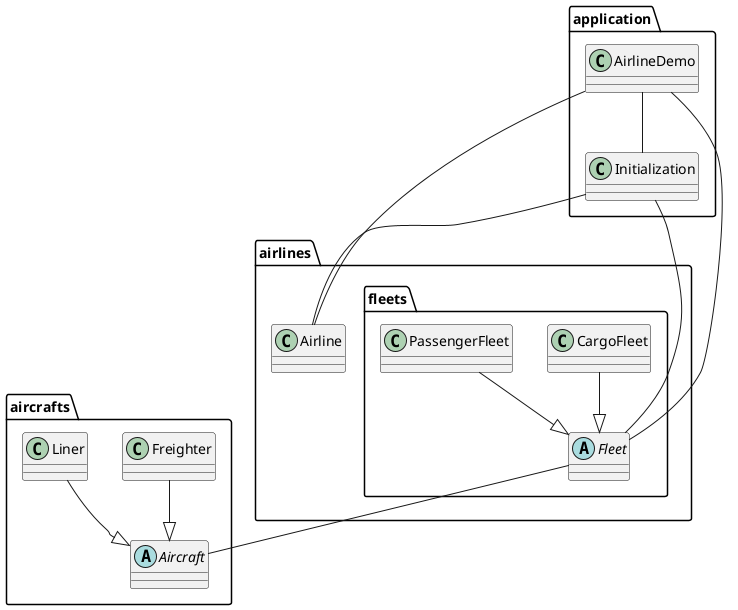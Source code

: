 @startuml
abstract class aircrafts.Aircraft
abstract class airlines.fleets.Fleet
class aircrafts.Freighter
class aircrafts.Liner
class airlines.Airline
class airlines.fleets.CargoFleet
class airlines.fleets.PassengerFleet
class application.AirlineDemo
class application.Initialization
aircrafts.Freighter --|> aircrafts.Aircraft
aircrafts.Liner --|> aircrafts.Aircraft
airlines.fleets.CargoFleet --|> airlines.fleets.Fleet
airlines.fleets.PassengerFleet --|> airlines.fleets.Fleet
application.AirlineDemo -- airlines.Airline
application.AirlineDemo -- application.Initialization
application.AirlineDemo -- airlines.fleets.Fleet
application.Initialization -- airlines.fleets.Fleet
application.Initialization -- airlines.Airline
airlines.fleets.Fleet -- aircrafts.Aircraft
@enduml